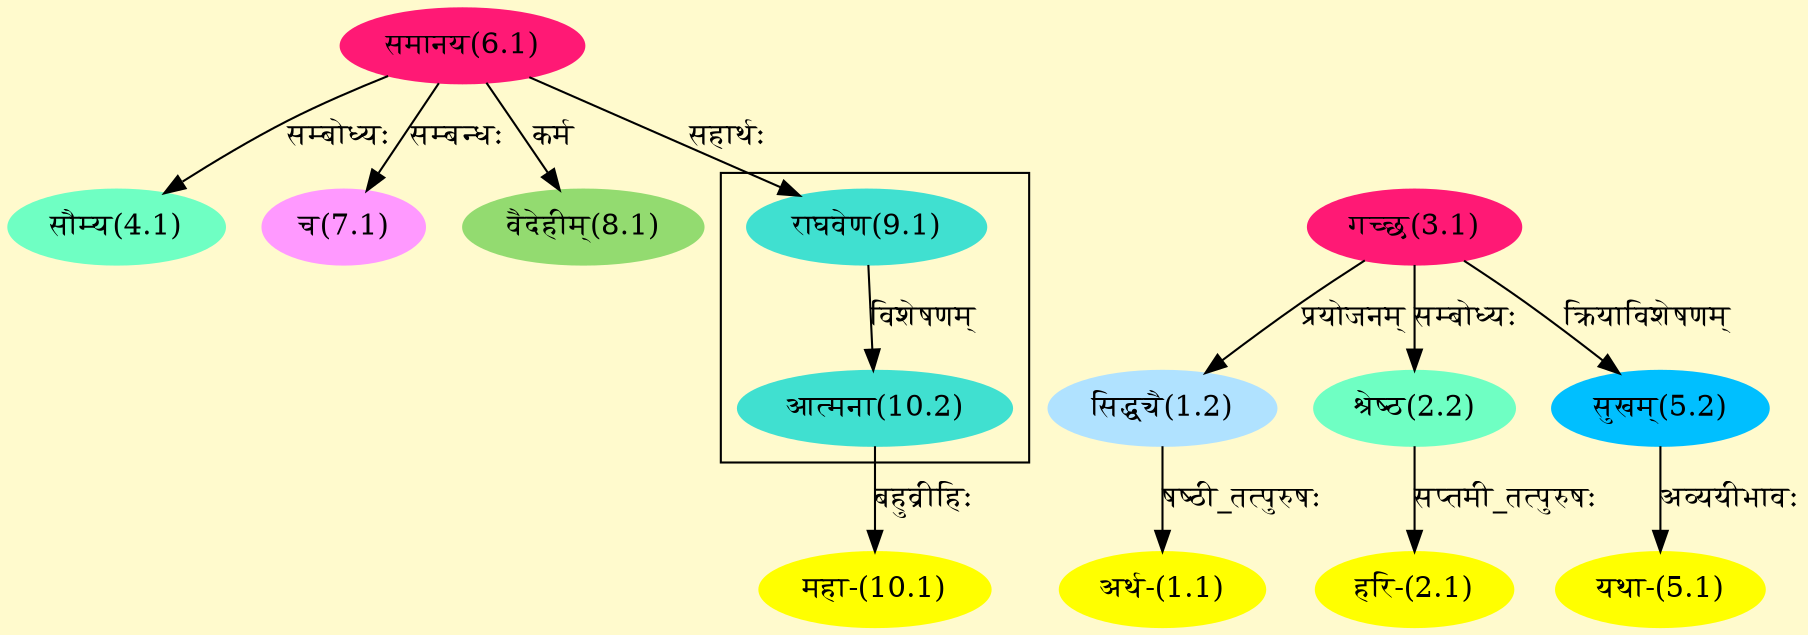 digraph G{
rankdir=BT;
 compound=true;
 bgcolor="lemonchiffon1";

subgraph cluster_1{
Node10_2 [style=filled, color="#40E0D0" label = "आत्मना(10.2)"]
Node9_1 [style=filled, color="#40E0D0" label = "राघवेण(9.1)"]

}
Node1_1 [style=filled, color="#FFFF00" label = "अर्थ-(1.1)"]
Node1_2 [style=filled, color="#B0E2FF" label = "सिद्ध्यै(1.2)"]
Node3_1 [style=filled, color="#FF1975" label = "गच्छ(3.1)"]
Node2_1 [style=filled, color="#FFFF00" label = "हरि-(2.1)"]
Node2_2 [style=filled, color="#6FFFC3" label = "श्रेष्ठ(2.2)"]
Node [style=filled, color="" label = "()"]
Node4_1 [style=filled, color="#6FFFC3" label = "सौम्य(4.1)"]
Node6_1 [style=filled, color="#FF1975" label = "समानय(6.1)"]
Node5_1 [style=filled, color="#FFFF00" label = "यथा-(5.1)"]
Node5_2 [style=filled, color="#00BFFF" label = "सुखम्(5.2)"]
Node7_1 [style=filled, color="#FF99FF" label = "च(7.1)"]
Node8_1 [style=filled, color="#93DB70" label = "वैदेहीम्(8.1)"]
Node9_1 [style=filled, color="#40E0D0" label = "राघवेण(9.1)"]
Node10_1 [style=filled, color="#FFFF00" label = "महा-(10.1)"]
Node10_2 [style=filled, color="#40E0D0" label = "आत्मना(10.2)"]
/* Start of Relations section */

Node1_1 -> Node1_2 [  label="षष्ठी_तत्पुरुषः"  dir="back" ]
Node1_2 -> Node3_1 [  label="प्रयोजनम्"  dir="back" ]
Node2_1 -> Node2_2 [  label="सप्तमी_तत्पुरुषः"  dir="back" ]
Node2_2 -> Node3_1 [  label="सम्बोध्यः"  dir="back" ]
Node4_1 -> Node6_1 [  label="सम्बोध्यः"  dir="back" ]
Node5_1 -> Node5_2 [  label="अव्ययीभावः"  dir="back" ]
Node5_2 -> Node3_1 [  label="क्रियाविशेषणम्"  dir="back" ]
Node7_1 -> Node6_1 [  label="सम्बन्धः"  dir="back" ]
Node8_1 -> Node6_1 [  label="कर्म"  dir="back" ]
Node9_1 -> Node6_1 [  label="सहार्थः"  dir="back" ]
Node10_1 -> Node10_2 [  label="बहुव्रीहिः"  dir="back" ]
Node10_2 -> Node9_1 [  label="विशेषणम्"  dir="back" ]
}

